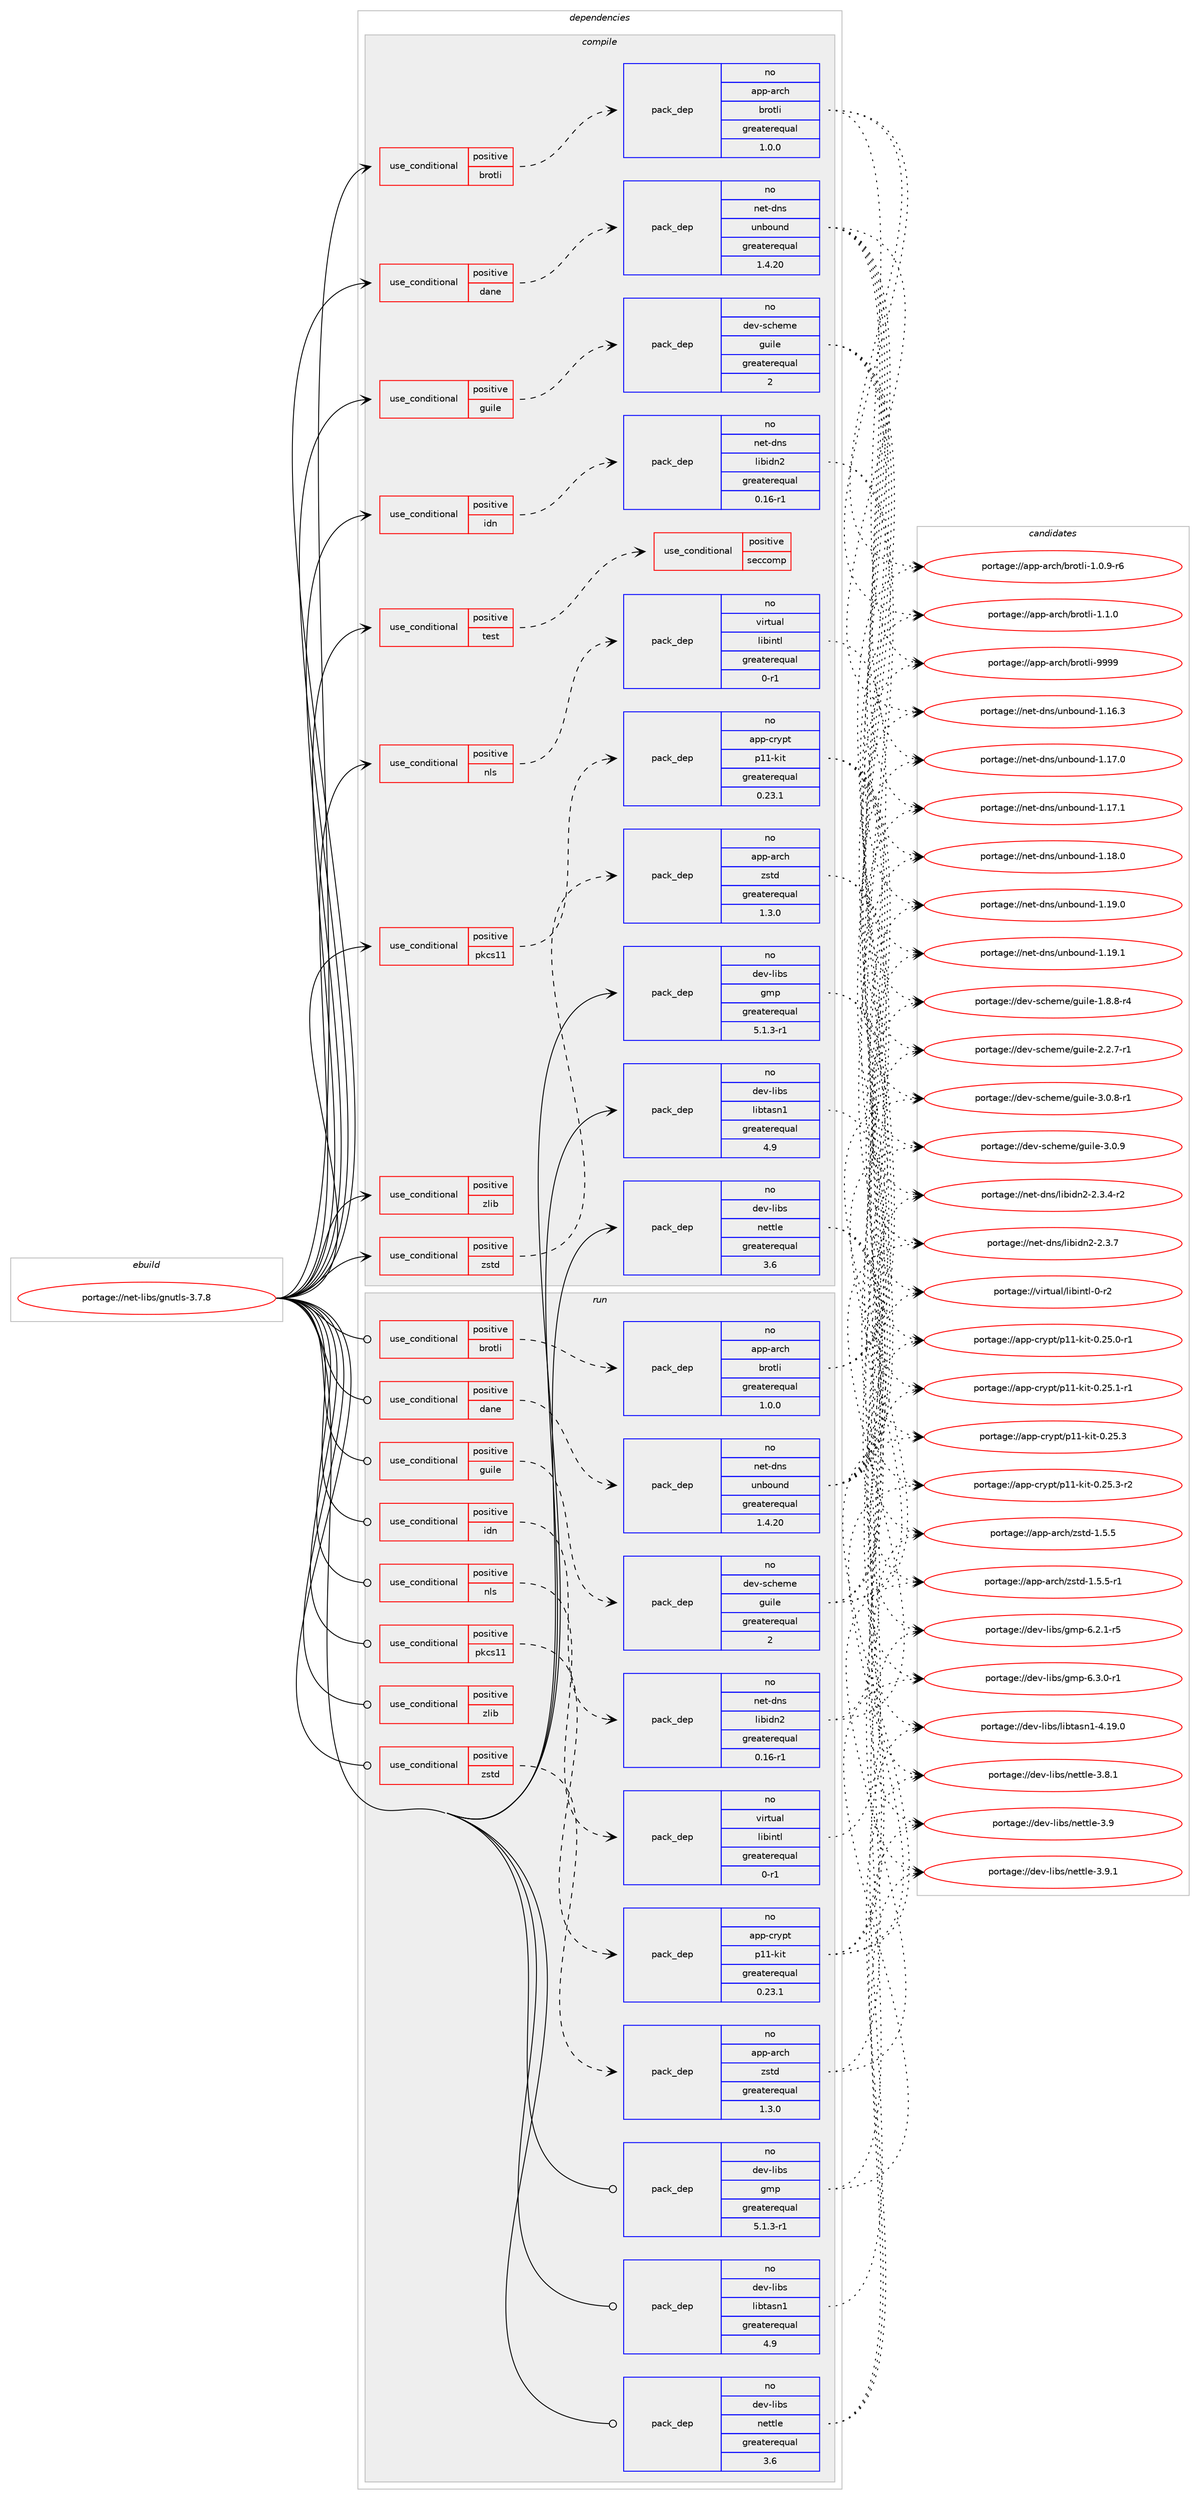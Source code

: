 digraph prolog {

# *************
# Graph options
# *************

newrank=true;
concentrate=true;
compound=true;
graph [rankdir=LR,fontname=Helvetica,fontsize=10,ranksep=1.5];#, ranksep=2.5, nodesep=0.2];
edge  [arrowhead=vee];
node  [fontname=Helvetica,fontsize=10];

# **********
# The ebuild
# **********

subgraph cluster_leftcol {
color=gray;
rank=same;
label=<<i>ebuild</i>>;
id [label="portage://net-libs/gnutls-3.7.8", color=red, width=4, href="../net-libs/gnutls-3.7.8.svg"];
}

# ****************
# The dependencies
# ****************

subgraph cluster_midcol {
color=gray;
label=<<i>dependencies</i>>;
subgraph cluster_compile {
fillcolor="#eeeeee";
style=filled;
label=<<i>compile</i>>;
subgraph cond2264 {
dependency3061 [label=<<TABLE BORDER="0" CELLBORDER="1" CELLSPACING="0" CELLPADDING="4"><TR><TD ROWSPAN="3" CELLPADDING="10">use_conditional</TD></TR><TR><TD>positive</TD></TR><TR><TD>brotli</TD></TR></TABLE>>, shape=none, color=red];
subgraph pack758 {
dependency3062 [label=<<TABLE BORDER="0" CELLBORDER="1" CELLSPACING="0" CELLPADDING="4" WIDTH="220"><TR><TD ROWSPAN="6" CELLPADDING="30">pack_dep</TD></TR><TR><TD WIDTH="110">no</TD></TR><TR><TD>app-arch</TD></TR><TR><TD>brotli</TD></TR><TR><TD>greaterequal</TD></TR><TR><TD>1.0.0</TD></TR></TABLE>>, shape=none, color=blue];
}
dependency3061:e -> dependency3062:w [weight=20,style="dashed",arrowhead="vee"];
}
id:e -> dependency3061:w [weight=20,style="solid",arrowhead="vee"];
subgraph cond2265 {
dependency3063 [label=<<TABLE BORDER="0" CELLBORDER="1" CELLSPACING="0" CELLPADDING="4"><TR><TD ROWSPAN="3" CELLPADDING="10">use_conditional</TD></TR><TR><TD>positive</TD></TR><TR><TD>dane</TD></TR></TABLE>>, shape=none, color=red];
subgraph pack759 {
dependency3064 [label=<<TABLE BORDER="0" CELLBORDER="1" CELLSPACING="0" CELLPADDING="4" WIDTH="220"><TR><TD ROWSPAN="6" CELLPADDING="30">pack_dep</TD></TR><TR><TD WIDTH="110">no</TD></TR><TR><TD>net-dns</TD></TR><TR><TD>unbound</TD></TR><TR><TD>greaterequal</TD></TR><TR><TD>1.4.20</TD></TR></TABLE>>, shape=none, color=blue];
}
dependency3063:e -> dependency3064:w [weight=20,style="dashed",arrowhead="vee"];
}
id:e -> dependency3063:w [weight=20,style="solid",arrowhead="vee"];
subgraph cond2266 {
dependency3065 [label=<<TABLE BORDER="0" CELLBORDER="1" CELLSPACING="0" CELLPADDING="4"><TR><TD ROWSPAN="3" CELLPADDING="10">use_conditional</TD></TR><TR><TD>positive</TD></TR><TR><TD>guile</TD></TR></TABLE>>, shape=none, color=red];
subgraph pack760 {
dependency3066 [label=<<TABLE BORDER="0" CELLBORDER="1" CELLSPACING="0" CELLPADDING="4" WIDTH="220"><TR><TD ROWSPAN="6" CELLPADDING="30">pack_dep</TD></TR><TR><TD WIDTH="110">no</TD></TR><TR><TD>dev-scheme</TD></TR><TR><TD>guile</TD></TR><TR><TD>greaterequal</TD></TR><TR><TD>2</TD></TR></TABLE>>, shape=none, color=blue];
}
dependency3065:e -> dependency3066:w [weight=20,style="dashed",arrowhead="vee"];
}
id:e -> dependency3065:w [weight=20,style="solid",arrowhead="vee"];
subgraph cond2267 {
dependency3067 [label=<<TABLE BORDER="0" CELLBORDER="1" CELLSPACING="0" CELLPADDING="4"><TR><TD ROWSPAN="3" CELLPADDING="10">use_conditional</TD></TR><TR><TD>positive</TD></TR><TR><TD>idn</TD></TR></TABLE>>, shape=none, color=red];
subgraph pack761 {
dependency3068 [label=<<TABLE BORDER="0" CELLBORDER="1" CELLSPACING="0" CELLPADDING="4" WIDTH="220"><TR><TD ROWSPAN="6" CELLPADDING="30">pack_dep</TD></TR><TR><TD WIDTH="110">no</TD></TR><TR><TD>net-dns</TD></TR><TR><TD>libidn2</TD></TR><TR><TD>greaterequal</TD></TR><TR><TD>0.16-r1</TD></TR></TABLE>>, shape=none, color=blue];
}
dependency3067:e -> dependency3068:w [weight=20,style="dashed",arrowhead="vee"];
}
id:e -> dependency3067:w [weight=20,style="solid",arrowhead="vee"];
subgraph cond2268 {
dependency3069 [label=<<TABLE BORDER="0" CELLBORDER="1" CELLSPACING="0" CELLPADDING="4"><TR><TD ROWSPAN="3" CELLPADDING="10">use_conditional</TD></TR><TR><TD>positive</TD></TR><TR><TD>nls</TD></TR></TABLE>>, shape=none, color=red];
subgraph pack762 {
dependency3070 [label=<<TABLE BORDER="0" CELLBORDER="1" CELLSPACING="0" CELLPADDING="4" WIDTH="220"><TR><TD ROWSPAN="6" CELLPADDING="30">pack_dep</TD></TR><TR><TD WIDTH="110">no</TD></TR><TR><TD>virtual</TD></TR><TR><TD>libintl</TD></TR><TR><TD>greaterequal</TD></TR><TR><TD>0-r1</TD></TR></TABLE>>, shape=none, color=blue];
}
dependency3069:e -> dependency3070:w [weight=20,style="dashed",arrowhead="vee"];
}
id:e -> dependency3069:w [weight=20,style="solid",arrowhead="vee"];
subgraph cond2269 {
dependency3071 [label=<<TABLE BORDER="0" CELLBORDER="1" CELLSPACING="0" CELLPADDING="4"><TR><TD ROWSPAN="3" CELLPADDING="10">use_conditional</TD></TR><TR><TD>positive</TD></TR><TR><TD>pkcs11</TD></TR></TABLE>>, shape=none, color=red];
subgraph pack763 {
dependency3072 [label=<<TABLE BORDER="0" CELLBORDER="1" CELLSPACING="0" CELLPADDING="4" WIDTH="220"><TR><TD ROWSPAN="6" CELLPADDING="30">pack_dep</TD></TR><TR><TD WIDTH="110">no</TD></TR><TR><TD>app-crypt</TD></TR><TR><TD>p11-kit</TD></TR><TR><TD>greaterequal</TD></TR><TR><TD>0.23.1</TD></TR></TABLE>>, shape=none, color=blue];
}
dependency3071:e -> dependency3072:w [weight=20,style="dashed",arrowhead="vee"];
}
id:e -> dependency3071:w [weight=20,style="solid",arrowhead="vee"];
subgraph cond2270 {
dependency3073 [label=<<TABLE BORDER="0" CELLBORDER="1" CELLSPACING="0" CELLPADDING="4"><TR><TD ROWSPAN="3" CELLPADDING="10">use_conditional</TD></TR><TR><TD>positive</TD></TR><TR><TD>test</TD></TR></TABLE>>, shape=none, color=red];
subgraph cond2271 {
dependency3074 [label=<<TABLE BORDER="0" CELLBORDER="1" CELLSPACING="0" CELLPADDING="4"><TR><TD ROWSPAN="3" CELLPADDING="10">use_conditional</TD></TR><TR><TD>positive</TD></TR><TR><TD>seccomp</TD></TR></TABLE>>, shape=none, color=red];
# *** BEGIN UNKNOWN DEPENDENCY TYPE (TODO) ***
# dependency3074 -> package_dependency(portage://net-libs/gnutls-3.7.8,install,no,sys-libs,libseccomp,none,[,,],[],[])
# *** END UNKNOWN DEPENDENCY TYPE (TODO) ***

}
dependency3073:e -> dependency3074:w [weight=20,style="dashed",arrowhead="vee"];
}
id:e -> dependency3073:w [weight=20,style="solid",arrowhead="vee"];
subgraph cond2272 {
dependency3075 [label=<<TABLE BORDER="0" CELLBORDER="1" CELLSPACING="0" CELLPADDING="4"><TR><TD ROWSPAN="3" CELLPADDING="10">use_conditional</TD></TR><TR><TD>positive</TD></TR><TR><TD>zlib</TD></TR></TABLE>>, shape=none, color=red];
# *** BEGIN UNKNOWN DEPENDENCY TYPE (TODO) ***
# dependency3075 -> package_dependency(portage://net-libs/gnutls-3.7.8,install,no,sys-libs,zlib,none,[,,],[],[use(optenable(abi_x86_32),negative),use(optenable(abi_x86_64),negative),use(optenable(abi_x86_x32),negative),use(optenable(abi_mips_n32),negative),use(optenable(abi_mips_n64),negative),use(optenable(abi_mips_o32),negative),use(optenable(abi_s390_32),negative),use(optenable(abi_s390_64),negative)])
# *** END UNKNOWN DEPENDENCY TYPE (TODO) ***

}
id:e -> dependency3075:w [weight=20,style="solid",arrowhead="vee"];
subgraph cond2273 {
dependency3076 [label=<<TABLE BORDER="0" CELLBORDER="1" CELLSPACING="0" CELLPADDING="4"><TR><TD ROWSPAN="3" CELLPADDING="10">use_conditional</TD></TR><TR><TD>positive</TD></TR><TR><TD>zstd</TD></TR></TABLE>>, shape=none, color=red];
subgraph pack764 {
dependency3077 [label=<<TABLE BORDER="0" CELLBORDER="1" CELLSPACING="0" CELLPADDING="4" WIDTH="220"><TR><TD ROWSPAN="6" CELLPADDING="30">pack_dep</TD></TR><TR><TD WIDTH="110">no</TD></TR><TR><TD>app-arch</TD></TR><TR><TD>zstd</TD></TR><TR><TD>greaterequal</TD></TR><TR><TD>1.3.0</TD></TR></TABLE>>, shape=none, color=blue];
}
dependency3076:e -> dependency3077:w [weight=20,style="dashed",arrowhead="vee"];
}
id:e -> dependency3076:w [weight=20,style="solid",arrowhead="vee"];
subgraph pack765 {
dependency3078 [label=<<TABLE BORDER="0" CELLBORDER="1" CELLSPACING="0" CELLPADDING="4" WIDTH="220"><TR><TD ROWSPAN="6" CELLPADDING="30">pack_dep</TD></TR><TR><TD WIDTH="110">no</TD></TR><TR><TD>dev-libs</TD></TR><TR><TD>gmp</TD></TR><TR><TD>greaterequal</TD></TR><TR><TD>5.1.3-r1</TD></TR></TABLE>>, shape=none, color=blue];
}
id:e -> dependency3078:w [weight=20,style="solid",arrowhead="vee"];
subgraph pack766 {
dependency3079 [label=<<TABLE BORDER="0" CELLBORDER="1" CELLSPACING="0" CELLPADDING="4" WIDTH="220"><TR><TD ROWSPAN="6" CELLPADDING="30">pack_dep</TD></TR><TR><TD WIDTH="110">no</TD></TR><TR><TD>dev-libs</TD></TR><TR><TD>libtasn1</TD></TR><TR><TD>greaterequal</TD></TR><TR><TD>4.9</TD></TR></TABLE>>, shape=none, color=blue];
}
id:e -> dependency3079:w [weight=20,style="solid",arrowhead="vee"];
# *** BEGIN UNKNOWN DEPENDENCY TYPE (TODO) ***
# id -> package_dependency(portage://net-libs/gnutls-3.7.8,install,no,dev-libs,libunistring,none,[,,],any_same_slot,[use(optenable(abi_x86_32),negative),use(optenable(abi_x86_64),negative),use(optenable(abi_x86_x32),negative),use(optenable(abi_mips_n32),negative),use(optenable(abi_mips_n64),negative),use(optenable(abi_mips_o32),negative),use(optenable(abi_s390_32),negative),use(optenable(abi_s390_64),negative)])
# *** END UNKNOWN DEPENDENCY TYPE (TODO) ***

subgraph pack767 {
dependency3080 [label=<<TABLE BORDER="0" CELLBORDER="1" CELLSPACING="0" CELLPADDING="4" WIDTH="220"><TR><TD ROWSPAN="6" CELLPADDING="30">pack_dep</TD></TR><TR><TD WIDTH="110">no</TD></TR><TR><TD>dev-libs</TD></TR><TR><TD>nettle</TD></TR><TR><TD>greaterequal</TD></TR><TR><TD>3.6</TD></TR></TABLE>>, shape=none, color=blue];
}
id:e -> dependency3080:w [weight=20,style="solid",arrowhead="vee"];
}
subgraph cluster_compileandrun {
fillcolor="#eeeeee";
style=filled;
label=<<i>compile and run</i>>;
}
subgraph cluster_run {
fillcolor="#eeeeee";
style=filled;
label=<<i>run</i>>;
subgraph cond2274 {
dependency3081 [label=<<TABLE BORDER="0" CELLBORDER="1" CELLSPACING="0" CELLPADDING="4"><TR><TD ROWSPAN="3" CELLPADDING="10">use_conditional</TD></TR><TR><TD>positive</TD></TR><TR><TD>brotli</TD></TR></TABLE>>, shape=none, color=red];
subgraph pack768 {
dependency3082 [label=<<TABLE BORDER="0" CELLBORDER="1" CELLSPACING="0" CELLPADDING="4" WIDTH="220"><TR><TD ROWSPAN="6" CELLPADDING="30">pack_dep</TD></TR><TR><TD WIDTH="110">no</TD></TR><TR><TD>app-arch</TD></TR><TR><TD>brotli</TD></TR><TR><TD>greaterequal</TD></TR><TR><TD>1.0.0</TD></TR></TABLE>>, shape=none, color=blue];
}
dependency3081:e -> dependency3082:w [weight=20,style="dashed",arrowhead="vee"];
}
id:e -> dependency3081:w [weight=20,style="solid",arrowhead="odot"];
subgraph cond2275 {
dependency3083 [label=<<TABLE BORDER="0" CELLBORDER="1" CELLSPACING="0" CELLPADDING="4"><TR><TD ROWSPAN="3" CELLPADDING="10">use_conditional</TD></TR><TR><TD>positive</TD></TR><TR><TD>dane</TD></TR></TABLE>>, shape=none, color=red];
subgraph pack769 {
dependency3084 [label=<<TABLE BORDER="0" CELLBORDER="1" CELLSPACING="0" CELLPADDING="4" WIDTH="220"><TR><TD ROWSPAN="6" CELLPADDING="30">pack_dep</TD></TR><TR><TD WIDTH="110">no</TD></TR><TR><TD>net-dns</TD></TR><TR><TD>unbound</TD></TR><TR><TD>greaterequal</TD></TR><TR><TD>1.4.20</TD></TR></TABLE>>, shape=none, color=blue];
}
dependency3083:e -> dependency3084:w [weight=20,style="dashed",arrowhead="vee"];
}
id:e -> dependency3083:w [weight=20,style="solid",arrowhead="odot"];
subgraph cond2276 {
dependency3085 [label=<<TABLE BORDER="0" CELLBORDER="1" CELLSPACING="0" CELLPADDING="4"><TR><TD ROWSPAN="3" CELLPADDING="10">use_conditional</TD></TR><TR><TD>positive</TD></TR><TR><TD>guile</TD></TR></TABLE>>, shape=none, color=red];
subgraph pack770 {
dependency3086 [label=<<TABLE BORDER="0" CELLBORDER="1" CELLSPACING="0" CELLPADDING="4" WIDTH="220"><TR><TD ROWSPAN="6" CELLPADDING="30">pack_dep</TD></TR><TR><TD WIDTH="110">no</TD></TR><TR><TD>dev-scheme</TD></TR><TR><TD>guile</TD></TR><TR><TD>greaterequal</TD></TR><TR><TD>2</TD></TR></TABLE>>, shape=none, color=blue];
}
dependency3085:e -> dependency3086:w [weight=20,style="dashed",arrowhead="vee"];
}
id:e -> dependency3085:w [weight=20,style="solid",arrowhead="odot"];
subgraph cond2277 {
dependency3087 [label=<<TABLE BORDER="0" CELLBORDER="1" CELLSPACING="0" CELLPADDING="4"><TR><TD ROWSPAN="3" CELLPADDING="10">use_conditional</TD></TR><TR><TD>positive</TD></TR><TR><TD>idn</TD></TR></TABLE>>, shape=none, color=red];
subgraph pack771 {
dependency3088 [label=<<TABLE BORDER="0" CELLBORDER="1" CELLSPACING="0" CELLPADDING="4" WIDTH="220"><TR><TD ROWSPAN="6" CELLPADDING="30">pack_dep</TD></TR><TR><TD WIDTH="110">no</TD></TR><TR><TD>net-dns</TD></TR><TR><TD>libidn2</TD></TR><TR><TD>greaterequal</TD></TR><TR><TD>0.16-r1</TD></TR></TABLE>>, shape=none, color=blue];
}
dependency3087:e -> dependency3088:w [weight=20,style="dashed",arrowhead="vee"];
}
id:e -> dependency3087:w [weight=20,style="solid",arrowhead="odot"];
subgraph cond2278 {
dependency3089 [label=<<TABLE BORDER="0" CELLBORDER="1" CELLSPACING="0" CELLPADDING="4"><TR><TD ROWSPAN="3" CELLPADDING="10">use_conditional</TD></TR><TR><TD>positive</TD></TR><TR><TD>nls</TD></TR></TABLE>>, shape=none, color=red];
subgraph pack772 {
dependency3090 [label=<<TABLE BORDER="0" CELLBORDER="1" CELLSPACING="0" CELLPADDING="4" WIDTH="220"><TR><TD ROWSPAN="6" CELLPADDING="30">pack_dep</TD></TR><TR><TD WIDTH="110">no</TD></TR><TR><TD>virtual</TD></TR><TR><TD>libintl</TD></TR><TR><TD>greaterequal</TD></TR><TR><TD>0-r1</TD></TR></TABLE>>, shape=none, color=blue];
}
dependency3089:e -> dependency3090:w [weight=20,style="dashed",arrowhead="vee"];
}
id:e -> dependency3089:w [weight=20,style="solid",arrowhead="odot"];
subgraph cond2279 {
dependency3091 [label=<<TABLE BORDER="0" CELLBORDER="1" CELLSPACING="0" CELLPADDING="4"><TR><TD ROWSPAN="3" CELLPADDING="10">use_conditional</TD></TR><TR><TD>positive</TD></TR><TR><TD>pkcs11</TD></TR></TABLE>>, shape=none, color=red];
subgraph pack773 {
dependency3092 [label=<<TABLE BORDER="0" CELLBORDER="1" CELLSPACING="0" CELLPADDING="4" WIDTH="220"><TR><TD ROWSPAN="6" CELLPADDING="30">pack_dep</TD></TR><TR><TD WIDTH="110">no</TD></TR><TR><TD>app-crypt</TD></TR><TR><TD>p11-kit</TD></TR><TR><TD>greaterequal</TD></TR><TR><TD>0.23.1</TD></TR></TABLE>>, shape=none, color=blue];
}
dependency3091:e -> dependency3092:w [weight=20,style="dashed",arrowhead="vee"];
}
id:e -> dependency3091:w [weight=20,style="solid",arrowhead="odot"];
subgraph cond2280 {
dependency3093 [label=<<TABLE BORDER="0" CELLBORDER="1" CELLSPACING="0" CELLPADDING="4"><TR><TD ROWSPAN="3" CELLPADDING="10">use_conditional</TD></TR><TR><TD>positive</TD></TR><TR><TD>zlib</TD></TR></TABLE>>, shape=none, color=red];
# *** BEGIN UNKNOWN DEPENDENCY TYPE (TODO) ***
# dependency3093 -> package_dependency(portage://net-libs/gnutls-3.7.8,run,no,sys-libs,zlib,none,[,,],[],[use(optenable(abi_x86_32),negative),use(optenable(abi_x86_64),negative),use(optenable(abi_x86_x32),negative),use(optenable(abi_mips_n32),negative),use(optenable(abi_mips_n64),negative),use(optenable(abi_mips_o32),negative),use(optenable(abi_s390_32),negative),use(optenable(abi_s390_64),negative)])
# *** END UNKNOWN DEPENDENCY TYPE (TODO) ***

}
id:e -> dependency3093:w [weight=20,style="solid",arrowhead="odot"];
subgraph cond2281 {
dependency3094 [label=<<TABLE BORDER="0" CELLBORDER="1" CELLSPACING="0" CELLPADDING="4"><TR><TD ROWSPAN="3" CELLPADDING="10">use_conditional</TD></TR><TR><TD>positive</TD></TR><TR><TD>zstd</TD></TR></TABLE>>, shape=none, color=red];
subgraph pack774 {
dependency3095 [label=<<TABLE BORDER="0" CELLBORDER="1" CELLSPACING="0" CELLPADDING="4" WIDTH="220"><TR><TD ROWSPAN="6" CELLPADDING="30">pack_dep</TD></TR><TR><TD WIDTH="110">no</TD></TR><TR><TD>app-arch</TD></TR><TR><TD>zstd</TD></TR><TR><TD>greaterequal</TD></TR><TR><TD>1.3.0</TD></TR></TABLE>>, shape=none, color=blue];
}
dependency3094:e -> dependency3095:w [weight=20,style="dashed",arrowhead="vee"];
}
id:e -> dependency3094:w [weight=20,style="solid",arrowhead="odot"];
subgraph pack775 {
dependency3096 [label=<<TABLE BORDER="0" CELLBORDER="1" CELLSPACING="0" CELLPADDING="4" WIDTH="220"><TR><TD ROWSPAN="6" CELLPADDING="30">pack_dep</TD></TR><TR><TD WIDTH="110">no</TD></TR><TR><TD>dev-libs</TD></TR><TR><TD>gmp</TD></TR><TR><TD>greaterequal</TD></TR><TR><TD>5.1.3-r1</TD></TR></TABLE>>, shape=none, color=blue];
}
id:e -> dependency3096:w [weight=20,style="solid",arrowhead="odot"];
subgraph pack776 {
dependency3097 [label=<<TABLE BORDER="0" CELLBORDER="1" CELLSPACING="0" CELLPADDING="4" WIDTH="220"><TR><TD ROWSPAN="6" CELLPADDING="30">pack_dep</TD></TR><TR><TD WIDTH="110">no</TD></TR><TR><TD>dev-libs</TD></TR><TR><TD>libtasn1</TD></TR><TR><TD>greaterequal</TD></TR><TR><TD>4.9</TD></TR></TABLE>>, shape=none, color=blue];
}
id:e -> dependency3097:w [weight=20,style="solid",arrowhead="odot"];
# *** BEGIN UNKNOWN DEPENDENCY TYPE (TODO) ***
# id -> package_dependency(portage://net-libs/gnutls-3.7.8,run,no,dev-libs,libunistring,none,[,,],any_same_slot,[use(optenable(abi_x86_32),negative),use(optenable(abi_x86_64),negative),use(optenable(abi_x86_x32),negative),use(optenable(abi_mips_n32),negative),use(optenable(abi_mips_n64),negative),use(optenable(abi_mips_o32),negative),use(optenable(abi_s390_32),negative),use(optenable(abi_s390_64),negative)])
# *** END UNKNOWN DEPENDENCY TYPE (TODO) ***

subgraph pack777 {
dependency3098 [label=<<TABLE BORDER="0" CELLBORDER="1" CELLSPACING="0" CELLPADDING="4" WIDTH="220"><TR><TD ROWSPAN="6" CELLPADDING="30">pack_dep</TD></TR><TR><TD WIDTH="110">no</TD></TR><TR><TD>dev-libs</TD></TR><TR><TD>nettle</TD></TR><TR><TD>greaterequal</TD></TR><TR><TD>3.6</TD></TR></TABLE>>, shape=none, color=blue];
}
id:e -> dependency3098:w [weight=20,style="solid",arrowhead="odot"];
}
}

# **************
# The candidates
# **************

subgraph cluster_choices {
rank=same;
color=gray;
label=<<i>candidates</i>>;

subgraph choice758 {
color=black;
nodesep=1;
choice9711211245971149910447981141111161081054549464846574511454 [label="portage://app-arch/brotli-1.0.9-r6", color=red, width=4,href="../app-arch/brotli-1.0.9-r6.svg"];
choice971121124597114991044798114111116108105454946494648 [label="portage://app-arch/brotli-1.1.0", color=red, width=4,href="../app-arch/brotli-1.1.0.svg"];
choice9711211245971149910447981141111161081054557575757 [label="portage://app-arch/brotli-9999", color=red, width=4,href="../app-arch/brotli-9999.svg"];
dependency3062:e -> choice9711211245971149910447981141111161081054549464846574511454:w [style=dotted,weight="100"];
dependency3062:e -> choice971121124597114991044798114111116108105454946494648:w [style=dotted,weight="100"];
dependency3062:e -> choice9711211245971149910447981141111161081054557575757:w [style=dotted,weight="100"];
}
subgraph choice759 {
color=black;
nodesep=1;
choice11010111645100110115471171109811111711010045494649544651 [label="portage://net-dns/unbound-1.16.3", color=red, width=4,href="../net-dns/unbound-1.16.3.svg"];
choice11010111645100110115471171109811111711010045494649554648 [label="portage://net-dns/unbound-1.17.0", color=red, width=4,href="../net-dns/unbound-1.17.0.svg"];
choice11010111645100110115471171109811111711010045494649554649 [label="portage://net-dns/unbound-1.17.1", color=red, width=4,href="../net-dns/unbound-1.17.1.svg"];
choice11010111645100110115471171109811111711010045494649564648 [label="portage://net-dns/unbound-1.18.0", color=red, width=4,href="../net-dns/unbound-1.18.0.svg"];
choice11010111645100110115471171109811111711010045494649574648 [label="portage://net-dns/unbound-1.19.0", color=red, width=4,href="../net-dns/unbound-1.19.0.svg"];
choice11010111645100110115471171109811111711010045494649574649 [label="portage://net-dns/unbound-1.19.1", color=red, width=4,href="../net-dns/unbound-1.19.1.svg"];
dependency3064:e -> choice11010111645100110115471171109811111711010045494649544651:w [style=dotted,weight="100"];
dependency3064:e -> choice11010111645100110115471171109811111711010045494649554648:w [style=dotted,weight="100"];
dependency3064:e -> choice11010111645100110115471171109811111711010045494649554649:w [style=dotted,weight="100"];
dependency3064:e -> choice11010111645100110115471171109811111711010045494649564648:w [style=dotted,weight="100"];
dependency3064:e -> choice11010111645100110115471171109811111711010045494649574648:w [style=dotted,weight="100"];
dependency3064:e -> choice11010111645100110115471171109811111711010045494649574649:w [style=dotted,weight="100"];
}
subgraph choice760 {
color=black;
nodesep=1;
choice1001011184511599104101109101471031171051081014549465646564511452 [label="portage://dev-scheme/guile-1.8.8-r4", color=red, width=4,href="../dev-scheme/guile-1.8.8-r4.svg"];
choice1001011184511599104101109101471031171051081014550465046554511449 [label="portage://dev-scheme/guile-2.2.7-r1", color=red, width=4,href="../dev-scheme/guile-2.2.7-r1.svg"];
choice1001011184511599104101109101471031171051081014551464846564511449 [label="portage://dev-scheme/guile-3.0.8-r1", color=red, width=4,href="../dev-scheme/guile-3.0.8-r1.svg"];
choice100101118451159910410110910147103117105108101455146484657 [label="portage://dev-scheme/guile-3.0.9", color=red, width=4,href="../dev-scheme/guile-3.0.9.svg"];
dependency3066:e -> choice1001011184511599104101109101471031171051081014549465646564511452:w [style=dotted,weight="100"];
dependency3066:e -> choice1001011184511599104101109101471031171051081014550465046554511449:w [style=dotted,weight="100"];
dependency3066:e -> choice1001011184511599104101109101471031171051081014551464846564511449:w [style=dotted,weight="100"];
dependency3066:e -> choice100101118451159910410110910147103117105108101455146484657:w [style=dotted,weight="100"];
}
subgraph choice761 {
color=black;
nodesep=1;
choice110101116451001101154710810598105100110504550465146524511450 [label="portage://net-dns/libidn2-2.3.4-r2", color=red, width=4,href="../net-dns/libidn2-2.3.4-r2.svg"];
choice11010111645100110115471081059810510011050455046514655 [label="portage://net-dns/libidn2-2.3.7", color=red, width=4,href="../net-dns/libidn2-2.3.7.svg"];
dependency3068:e -> choice110101116451001101154710810598105100110504550465146524511450:w [style=dotted,weight="100"];
dependency3068:e -> choice11010111645100110115471081059810510011050455046514655:w [style=dotted,weight="100"];
}
subgraph choice762 {
color=black;
nodesep=1;
choice11810511411611797108471081059810511011610845484511450 [label="portage://virtual/libintl-0-r2", color=red, width=4,href="../virtual/libintl-0-r2.svg"];
dependency3070:e -> choice11810511411611797108471081059810511011610845484511450:w [style=dotted,weight="100"];
}
subgraph choice763 {
color=black;
nodesep=1;
choice97112112459911412111211647112494945107105116454846505346484511449 [label="portage://app-crypt/p11-kit-0.25.0-r1", color=red, width=4,href="../app-crypt/p11-kit-0.25.0-r1.svg"];
choice97112112459911412111211647112494945107105116454846505346494511449 [label="portage://app-crypt/p11-kit-0.25.1-r1", color=red, width=4,href="../app-crypt/p11-kit-0.25.1-r1.svg"];
choice9711211245991141211121164711249494510710511645484650534651 [label="portage://app-crypt/p11-kit-0.25.3", color=red, width=4,href="../app-crypt/p11-kit-0.25.3.svg"];
choice97112112459911412111211647112494945107105116454846505346514511450 [label="portage://app-crypt/p11-kit-0.25.3-r2", color=red, width=4,href="../app-crypt/p11-kit-0.25.3-r2.svg"];
dependency3072:e -> choice97112112459911412111211647112494945107105116454846505346484511449:w [style=dotted,weight="100"];
dependency3072:e -> choice97112112459911412111211647112494945107105116454846505346494511449:w [style=dotted,weight="100"];
dependency3072:e -> choice9711211245991141211121164711249494510710511645484650534651:w [style=dotted,weight="100"];
dependency3072:e -> choice97112112459911412111211647112494945107105116454846505346514511450:w [style=dotted,weight="100"];
}
subgraph choice764 {
color=black;
nodesep=1;
choice9711211245971149910447122115116100454946534653 [label="portage://app-arch/zstd-1.5.5", color=red, width=4,href="../app-arch/zstd-1.5.5.svg"];
choice97112112459711499104471221151161004549465346534511449 [label="portage://app-arch/zstd-1.5.5-r1", color=red, width=4,href="../app-arch/zstd-1.5.5-r1.svg"];
dependency3077:e -> choice9711211245971149910447122115116100454946534653:w [style=dotted,weight="100"];
dependency3077:e -> choice97112112459711499104471221151161004549465346534511449:w [style=dotted,weight="100"];
}
subgraph choice765 {
color=black;
nodesep=1;
choice1001011184510810598115471031091124554465046494511453 [label="portage://dev-libs/gmp-6.2.1-r5", color=red, width=4,href="../dev-libs/gmp-6.2.1-r5.svg"];
choice1001011184510810598115471031091124554465146484511449 [label="portage://dev-libs/gmp-6.3.0-r1", color=red, width=4,href="../dev-libs/gmp-6.3.0-r1.svg"];
dependency3078:e -> choice1001011184510810598115471031091124554465046494511453:w [style=dotted,weight="100"];
dependency3078:e -> choice1001011184510810598115471031091124554465146484511449:w [style=dotted,weight="100"];
}
subgraph choice766 {
color=black;
nodesep=1;
choice10010111845108105981154710810598116971151104945524649574648 [label="portage://dev-libs/libtasn1-4.19.0", color=red, width=4,href="../dev-libs/libtasn1-4.19.0.svg"];
dependency3079:e -> choice10010111845108105981154710810598116971151104945524649574648:w [style=dotted,weight="100"];
}
subgraph choice767 {
color=black;
nodesep=1;
choice100101118451081059811547110101116116108101455146564649 [label="portage://dev-libs/nettle-3.8.1", color=red, width=4,href="../dev-libs/nettle-3.8.1.svg"];
choice10010111845108105981154711010111611610810145514657 [label="portage://dev-libs/nettle-3.9", color=red, width=4,href="../dev-libs/nettle-3.9.svg"];
choice100101118451081059811547110101116116108101455146574649 [label="portage://dev-libs/nettle-3.9.1", color=red, width=4,href="../dev-libs/nettle-3.9.1.svg"];
dependency3080:e -> choice100101118451081059811547110101116116108101455146564649:w [style=dotted,weight="100"];
dependency3080:e -> choice10010111845108105981154711010111611610810145514657:w [style=dotted,weight="100"];
dependency3080:e -> choice100101118451081059811547110101116116108101455146574649:w [style=dotted,weight="100"];
}
subgraph choice768 {
color=black;
nodesep=1;
choice9711211245971149910447981141111161081054549464846574511454 [label="portage://app-arch/brotli-1.0.9-r6", color=red, width=4,href="../app-arch/brotli-1.0.9-r6.svg"];
choice971121124597114991044798114111116108105454946494648 [label="portage://app-arch/brotli-1.1.0", color=red, width=4,href="../app-arch/brotli-1.1.0.svg"];
choice9711211245971149910447981141111161081054557575757 [label="portage://app-arch/brotli-9999", color=red, width=4,href="../app-arch/brotli-9999.svg"];
dependency3082:e -> choice9711211245971149910447981141111161081054549464846574511454:w [style=dotted,weight="100"];
dependency3082:e -> choice971121124597114991044798114111116108105454946494648:w [style=dotted,weight="100"];
dependency3082:e -> choice9711211245971149910447981141111161081054557575757:w [style=dotted,weight="100"];
}
subgraph choice769 {
color=black;
nodesep=1;
choice11010111645100110115471171109811111711010045494649544651 [label="portage://net-dns/unbound-1.16.3", color=red, width=4,href="../net-dns/unbound-1.16.3.svg"];
choice11010111645100110115471171109811111711010045494649554648 [label="portage://net-dns/unbound-1.17.0", color=red, width=4,href="../net-dns/unbound-1.17.0.svg"];
choice11010111645100110115471171109811111711010045494649554649 [label="portage://net-dns/unbound-1.17.1", color=red, width=4,href="../net-dns/unbound-1.17.1.svg"];
choice11010111645100110115471171109811111711010045494649564648 [label="portage://net-dns/unbound-1.18.0", color=red, width=4,href="../net-dns/unbound-1.18.0.svg"];
choice11010111645100110115471171109811111711010045494649574648 [label="portage://net-dns/unbound-1.19.0", color=red, width=4,href="../net-dns/unbound-1.19.0.svg"];
choice11010111645100110115471171109811111711010045494649574649 [label="portage://net-dns/unbound-1.19.1", color=red, width=4,href="../net-dns/unbound-1.19.1.svg"];
dependency3084:e -> choice11010111645100110115471171109811111711010045494649544651:w [style=dotted,weight="100"];
dependency3084:e -> choice11010111645100110115471171109811111711010045494649554648:w [style=dotted,weight="100"];
dependency3084:e -> choice11010111645100110115471171109811111711010045494649554649:w [style=dotted,weight="100"];
dependency3084:e -> choice11010111645100110115471171109811111711010045494649564648:w [style=dotted,weight="100"];
dependency3084:e -> choice11010111645100110115471171109811111711010045494649574648:w [style=dotted,weight="100"];
dependency3084:e -> choice11010111645100110115471171109811111711010045494649574649:w [style=dotted,weight="100"];
}
subgraph choice770 {
color=black;
nodesep=1;
choice1001011184511599104101109101471031171051081014549465646564511452 [label="portage://dev-scheme/guile-1.8.8-r4", color=red, width=4,href="../dev-scheme/guile-1.8.8-r4.svg"];
choice1001011184511599104101109101471031171051081014550465046554511449 [label="portage://dev-scheme/guile-2.2.7-r1", color=red, width=4,href="../dev-scheme/guile-2.2.7-r1.svg"];
choice1001011184511599104101109101471031171051081014551464846564511449 [label="portage://dev-scheme/guile-3.0.8-r1", color=red, width=4,href="../dev-scheme/guile-3.0.8-r1.svg"];
choice100101118451159910410110910147103117105108101455146484657 [label="portage://dev-scheme/guile-3.0.9", color=red, width=4,href="../dev-scheme/guile-3.0.9.svg"];
dependency3086:e -> choice1001011184511599104101109101471031171051081014549465646564511452:w [style=dotted,weight="100"];
dependency3086:e -> choice1001011184511599104101109101471031171051081014550465046554511449:w [style=dotted,weight="100"];
dependency3086:e -> choice1001011184511599104101109101471031171051081014551464846564511449:w [style=dotted,weight="100"];
dependency3086:e -> choice100101118451159910410110910147103117105108101455146484657:w [style=dotted,weight="100"];
}
subgraph choice771 {
color=black;
nodesep=1;
choice110101116451001101154710810598105100110504550465146524511450 [label="portage://net-dns/libidn2-2.3.4-r2", color=red, width=4,href="../net-dns/libidn2-2.3.4-r2.svg"];
choice11010111645100110115471081059810510011050455046514655 [label="portage://net-dns/libidn2-2.3.7", color=red, width=4,href="../net-dns/libidn2-2.3.7.svg"];
dependency3088:e -> choice110101116451001101154710810598105100110504550465146524511450:w [style=dotted,weight="100"];
dependency3088:e -> choice11010111645100110115471081059810510011050455046514655:w [style=dotted,weight="100"];
}
subgraph choice772 {
color=black;
nodesep=1;
choice11810511411611797108471081059810511011610845484511450 [label="portage://virtual/libintl-0-r2", color=red, width=4,href="../virtual/libintl-0-r2.svg"];
dependency3090:e -> choice11810511411611797108471081059810511011610845484511450:w [style=dotted,weight="100"];
}
subgraph choice773 {
color=black;
nodesep=1;
choice97112112459911412111211647112494945107105116454846505346484511449 [label="portage://app-crypt/p11-kit-0.25.0-r1", color=red, width=4,href="../app-crypt/p11-kit-0.25.0-r1.svg"];
choice97112112459911412111211647112494945107105116454846505346494511449 [label="portage://app-crypt/p11-kit-0.25.1-r1", color=red, width=4,href="../app-crypt/p11-kit-0.25.1-r1.svg"];
choice9711211245991141211121164711249494510710511645484650534651 [label="portage://app-crypt/p11-kit-0.25.3", color=red, width=4,href="../app-crypt/p11-kit-0.25.3.svg"];
choice97112112459911412111211647112494945107105116454846505346514511450 [label="portage://app-crypt/p11-kit-0.25.3-r2", color=red, width=4,href="../app-crypt/p11-kit-0.25.3-r2.svg"];
dependency3092:e -> choice97112112459911412111211647112494945107105116454846505346484511449:w [style=dotted,weight="100"];
dependency3092:e -> choice97112112459911412111211647112494945107105116454846505346494511449:w [style=dotted,weight="100"];
dependency3092:e -> choice9711211245991141211121164711249494510710511645484650534651:w [style=dotted,weight="100"];
dependency3092:e -> choice97112112459911412111211647112494945107105116454846505346514511450:w [style=dotted,weight="100"];
}
subgraph choice774 {
color=black;
nodesep=1;
choice9711211245971149910447122115116100454946534653 [label="portage://app-arch/zstd-1.5.5", color=red, width=4,href="../app-arch/zstd-1.5.5.svg"];
choice97112112459711499104471221151161004549465346534511449 [label="portage://app-arch/zstd-1.5.5-r1", color=red, width=4,href="../app-arch/zstd-1.5.5-r1.svg"];
dependency3095:e -> choice9711211245971149910447122115116100454946534653:w [style=dotted,weight="100"];
dependency3095:e -> choice97112112459711499104471221151161004549465346534511449:w [style=dotted,weight="100"];
}
subgraph choice775 {
color=black;
nodesep=1;
choice1001011184510810598115471031091124554465046494511453 [label="portage://dev-libs/gmp-6.2.1-r5", color=red, width=4,href="../dev-libs/gmp-6.2.1-r5.svg"];
choice1001011184510810598115471031091124554465146484511449 [label="portage://dev-libs/gmp-6.3.0-r1", color=red, width=4,href="../dev-libs/gmp-6.3.0-r1.svg"];
dependency3096:e -> choice1001011184510810598115471031091124554465046494511453:w [style=dotted,weight="100"];
dependency3096:e -> choice1001011184510810598115471031091124554465146484511449:w [style=dotted,weight="100"];
}
subgraph choice776 {
color=black;
nodesep=1;
choice10010111845108105981154710810598116971151104945524649574648 [label="portage://dev-libs/libtasn1-4.19.0", color=red, width=4,href="../dev-libs/libtasn1-4.19.0.svg"];
dependency3097:e -> choice10010111845108105981154710810598116971151104945524649574648:w [style=dotted,weight="100"];
}
subgraph choice777 {
color=black;
nodesep=1;
choice100101118451081059811547110101116116108101455146564649 [label="portage://dev-libs/nettle-3.8.1", color=red, width=4,href="../dev-libs/nettle-3.8.1.svg"];
choice10010111845108105981154711010111611610810145514657 [label="portage://dev-libs/nettle-3.9", color=red, width=4,href="../dev-libs/nettle-3.9.svg"];
choice100101118451081059811547110101116116108101455146574649 [label="portage://dev-libs/nettle-3.9.1", color=red, width=4,href="../dev-libs/nettle-3.9.1.svg"];
dependency3098:e -> choice100101118451081059811547110101116116108101455146564649:w [style=dotted,weight="100"];
dependency3098:e -> choice10010111845108105981154711010111611610810145514657:w [style=dotted,weight="100"];
dependency3098:e -> choice100101118451081059811547110101116116108101455146574649:w [style=dotted,weight="100"];
}
}

}
